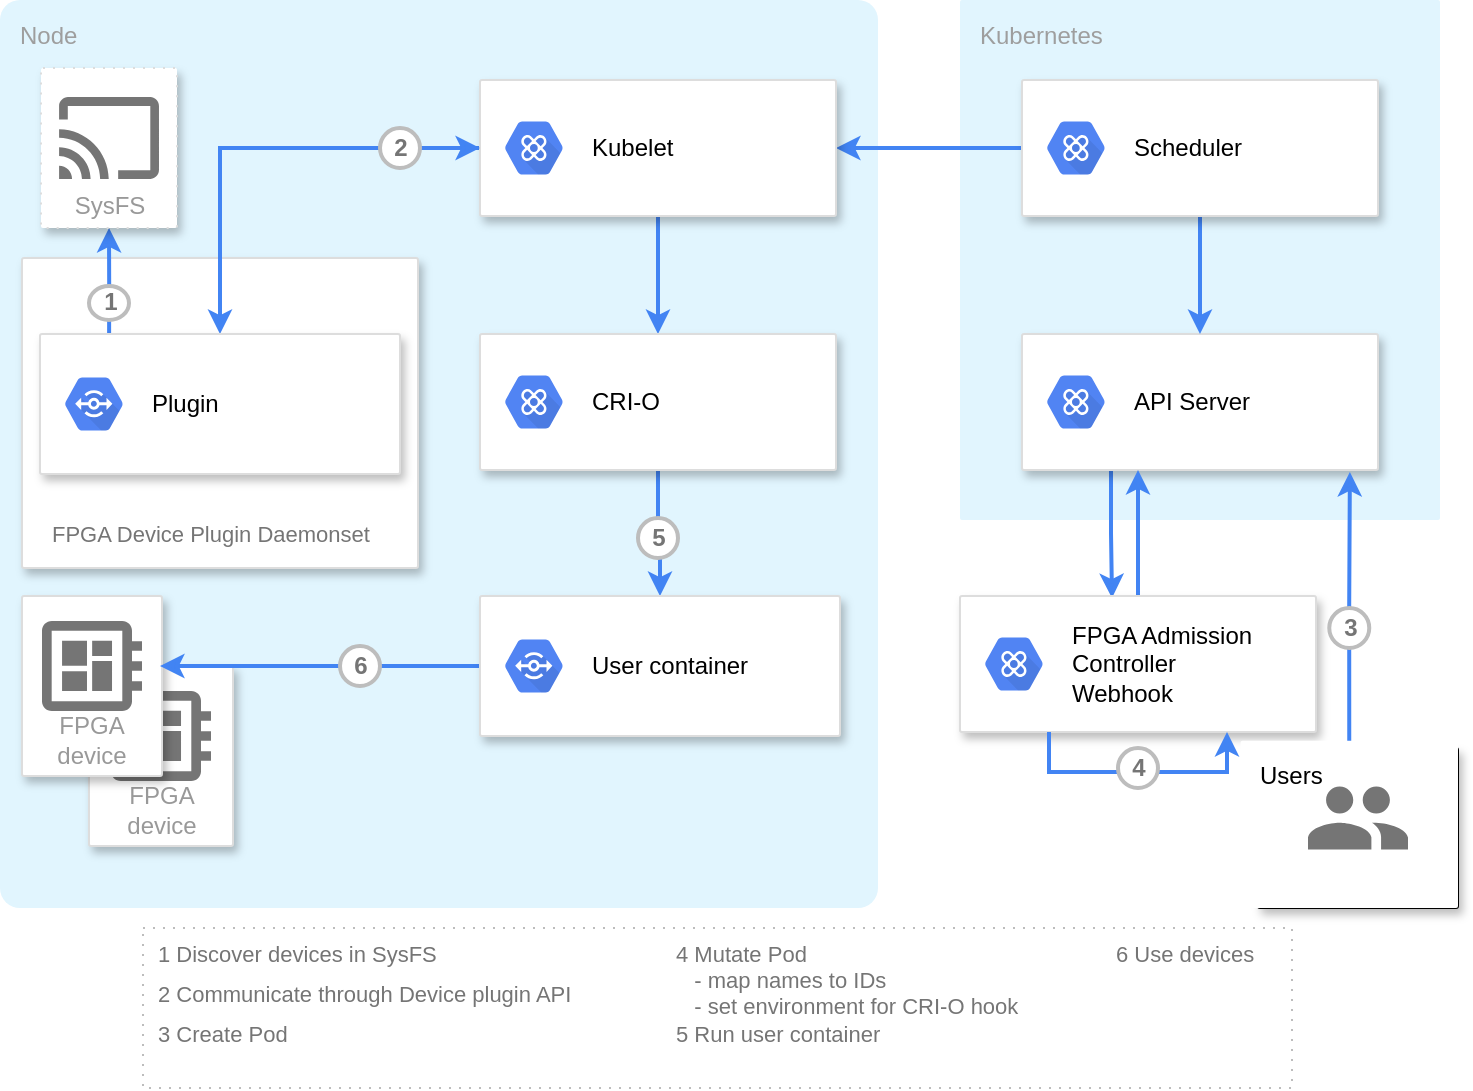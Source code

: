 <mxfile version="12.5.6" type="device"><diagram id="f106602c-feb2-e66a-4537-3a34d633f6aa" name="Page-1"><mxGraphModel dx="1038" dy="632" grid="1" gridSize="10" guides="1" tooltips="1" connect="1" arrows="1" fold="1" page="1" pageScale="1" pageWidth="1169" pageHeight="827" background="#ffffff" math="0" shadow="0"><root><mxCell id="0"/><mxCell id="1" parent="0"/><mxCell id="KYx4Pj8fMT2gdDbSYMlN-790" value="Node" style="rounded=1;absoluteArcSize=1;arcSize=20;html=1;strokeColor=none;gradientColor=none;shadow=0;dashed=0;strokeColor=none;fontSize=12;fontColor=#9E9E9E;align=left;verticalAlign=top;spacing=10;spacingTop=-4;fillColor=#E1F5FE;" parent="1" vertex="1"><mxGeometry x="221" y="166" width="439" height="454" as="geometry"/></mxCell><mxCell id="KYx4Pj8fMT2gdDbSYMlN-859" value="" style="strokeColor=#dddddd;fillColor=#ffffff;shadow=1;strokeWidth=1;rounded=1;absoluteArcSize=1;arcSize=2;fontSize=10;fontColor=#9E9E9E;align=center;html=1;" parent="1" vertex="1"><mxGeometry x="232" y="295" width="198" height="155" as="geometry"/></mxCell><mxCell id="753" value="Kubernetes" style="rounded=1;absoluteArcSize=1;arcSize=2;html=1;strokeColor=none;gradientColor=none;shadow=0;dashed=0;strokeColor=none;fontSize=12;fontColor=#9E9E9E;align=left;verticalAlign=top;spacing=10;spacingTop=-4;fillColor=#E1F5FE;" parent="1" vertex="1"><mxGeometry x="701" y="166" width="240" height="260" as="geometry"/></mxCell><mxCell id="779" value="" style="fillColor=#ffffff;strokeColor=#BDBDBD;strokeWidth=1;shadow=0;gradientColor=none;fontSize=10;fontColor=#9E9E9E;align=center;html=1;dashed=1;dashPattern=1 4;" parent="1" vertex="1" treatAsSingle="0"><mxGeometry x="292.5" y="630" width="574.5" height="80" as="geometry"/></mxCell><mxCell id="780" value="&lt;div&gt;3 Create Pod&lt;/div&gt;" style="strokeColor=none;fillColor=none;fontColor=#757575;align=left;html=1;fontStyle=0;spacingLeft=5;fontSize=11;verticalAlign=top;whiteSpace=wrap;spacingRight=5;" parent="779" vertex="1"><mxGeometry width="200" height="30" relative="1" as="geometry"><mxPoint y="40" as="offset"/></mxGeometry></mxCell><mxCell id="781" value="&lt;div&gt;4 Mutate Pod&lt;br&gt;&lt;/div&gt;&lt;div&gt;&amp;nbsp;&amp;nbsp; - map names to IDs&lt;br&gt;&lt;/div&gt;&lt;div&gt;&amp;nbsp;&amp;nbsp; - set environment for CRI-O hook&lt;br&gt;&lt;/div&gt;" style="strokeColor=none;fillColor=none;fontColor=#757575;align=left;html=1;fontStyle=0;spacingLeft=5;fontSize=11;verticalAlign=top;whiteSpace=wrap;spacingRight=5;" parent="779" vertex="1"><mxGeometry width="220" height="40" relative="1" as="geometry"><mxPoint x="259.5" as="offset"/></mxGeometry></mxCell><mxCell id="782" value="2 Communicate through Device plugin API" style="strokeColor=none;fillColor=none;fontColor=#757575;align=left;html=1;fontStyle=0;spacingLeft=5;fontSize=11;verticalAlign=top;whiteSpace=wrap;spacingRight=5;" parent="779" vertex="1"><mxGeometry width="260" height="30" relative="1" as="geometry"><mxPoint y="20" as="offset"/></mxGeometry></mxCell><mxCell id="KYx4Pj8fMT2gdDbSYMlN-925" value="5 Run user container" style="strokeColor=none;fillColor=none;fontColor=#757575;align=left;html=1;fontStyle=0;spacingLeft=5;fontSize=11;verticalAlign=top;whiteSpace=wrap;spacingRight=5;" parent="779" vertex="1"><mxGeometry width="230" height="30" relative="1" as="geometry"><mxPoint x="259.5" y="40" as="offset"/></mxGeometry></mxCell><mxCell id="KYx4Pj8fMT2gdDbSYMlN-926" value="6 Use devices" style="strokeColor=none;fillColor=none;fontColor=#757575;align=left;html=1;fontStyle=0;spacingLeft=5;fontSize=11;verticalAlign=top;whiteSpace=wrap;spacingRight=5;" parent="779" vertex="1"><mxGeometry width="110" height="30" relative="1" as="geometry"><mxPoint x="479.5" as="offset"/></mxGeometry></mxCell><mxCell id="KYx4Pj8fMT2gdDbSYMlN-950" value="1 Discover devices in SysFS" style="strokeColor=none;fillColor=none;fontColor=#757575;align=left;html=1;fontStyle=0;spacingLeft=5;fontSize=11;verticalAlign=top;whiteSpace=wrap;spacingRight=5;" parent="779" vertex="1"><mxGeometry width="240" height="30" relative="1" as="geometry"><mxPoint as="offset"/></mxGeometry></mxCell><mxCell id="KYx4Pj8fMT2gdDbSYMlN-962" value="FPGA Device Plugin Daemonset" style="strokeColor=none;fillColor=none;fontColor=#757575;align=left;html=1;fontStyle=0;spacingLeft=5;fontSize=11;verticalAlign=top;whiteSpace=wrap;spacingRight=5;" parent="779" vertex="1"><mxGeometry width="240" height="30" relative="1" as="geometry"><mxPoint x="-52.5" y="-210" as="offset"/></mxGeometry></mxCell><mxCell id="KYx4Pj8fMT2gdDbSYMlN-975" style="edgeStyle=orthogonalEdgeStyle;rounded=0;orthogonalLoop=1;jettySize=auto;html=1;exitX=0.25;exitY=1;exitDx=0;exitDy=0;entryX=0.427;entryY=0.015;entryDx=0;entryDy=0;entryPerimeter=0;strokeColor=#4284F3;strokeWidth=2;fontFamily=Helvetica;" parent="1" source="KYx4Pj8fMT2gdDbSYMlN-795" target="KYx4Pj8fMT2gdDbSYMlN-812" edge="1"><mxGeometry relative="1" as="geometry"/></mxCell><mxCell id="KYx4Pj8fMT2gdDbSYMlN-795" value="" style="strokeColor=#dddddd;fillColor=#ffffff;shadow=1;strokeWidth=1;rounded=1;absoluteArcSize=1;arcSize=2;fontSize=10;fontColor=#9E9E9E;align=center;html=1;" parent="1" vertex="1" treatAsSingle="0"><mxGeometry x="732" y="333" width="178" height="68" as="geometry"/></mxCell><mxCell id="KYx4Pj8fMT2gdDbSYMlN-796" value="&lt;font color=&quot;#000000&quot;&gt;API Server&lt;/font&gt;" style="dashed=0;connectable=0;html=1;fillColor=#5184F3;strokeColor=none;shape=mxgraph.gcp2.hexIcon;prIcon=apigee_api_platform;part=1;labelPosition=right;verticalLabelPosition=middle;align=left;verticalAlign=middle;spacingLeft=5;fontColor=#999999;fontSize=12;" parent="KYx4Pj8fMT2gdDbSYMlN-795" vertex="1"><mxGeometry y="0.5" width="44" height="39" relative="1" as="geometry"><mxPoint x="5" y="-19.5" as="offset"/></mxGeometry></mxCell><mxCell id="KYx4Pj8fMT2gdDbSYMlN-819" style="edgeStyle=orthogonalEdgeStyle;rounded=0;orthogonalLoop=1;jettySize=auto;html=1;exitX=0.5;exitY=1;exitDx=0;exitDy=0;strokeColor=#4284F3;strokeWidth=2;" parent="1" source="KYx4Pj8fMT2gdDbSYMlN-810" target="KYx4Pj8fMT2gdDbSYMlN-795" edge="1"><mxGeometry relative="1" as="geometry"/></mxCell><mxCell id="KYx4Pj8fMT2gdDbSYMlN-870" style="edgeStyle=orthogonalEdgeStyle;rounded=0;orthogonalLoop=1;jettySize=auto;html=1;exitX=0;exitY=0.5;exitDx=0;exitDy=0;entryX=1;entryY=0.5;entryDx=0;entryDy=0;strokeColor=#4284F3;strokeWidth=2;fontFamily=Helvetica;" parent="1" source="KYx4Pj8fMT2gdDbSYMlN-810" target="KYx4Pj8fMT2gdDbSYMlN-857" edge="1"><mxGeometry relative="1" as="geometry"/></mxCell><mxCell id="KYx4Pj8fMT2gdDbSYMlN-810" value="" style="strokeColor=#dddddd;fillColor=#ffffff;shadow=1;strokeWidth=1;rounded=1;absoluteArcSize=1;arcSize=2;fontSize=10;fontColor=#9E9E9E;align=center;html=1;" parent="1" vertex="1" treatAsSingle="0"><mxGeometry x="732" y="206" width="178" height="68" as="geometry"/></mxCell><mxCell id="KYx4Pj8fMT2gdDbSYMlN-811" value="&lt;font color=&quot;#000000&quot;&gt;Scheduler&lt;br&gt;&lt;/font&gt;" style="dashed=0;connectable=0;html=1;fillColor=#5184F3;strokeColor=none;shape=mxgraph.gcp2.hexIcon;prIcon=apigee_api_platform;part=1;labelPosition=right;verticalLabelPosition=middle;align=left;verticalAlign=middle;spacingLeft=5;fontColor=#999999;fontSize=12;" parent="KYx4Pj8fMT2gdDbSYMlN-810" vertex="1"><mxGeometry y="0.5" width="44" height="39" relative="1" as="geometry"><mxPoint x="5" y="-19.5" as="offset"/></mxGeometry></mxCell><mxCell id="KYx4Pj8fMT2gdDbSYMlN-974" value="" style="edgeStyle=orthogonalEdgeStyle;rounded=0;orthogonalLoop=1;jettySize=auto;html=1;strokeColor=#4284F3;strokeWidth=2;fontFamily=Helvetica;" parent="1" source="KYx4Pj8fMT2gdDbSYMlN-812" target="KYx4Pj8fMT2gdDbSYMlN-795" edge="1"><mxGeometry relative="1" as="geometry"><Array as="points"><mxPoint x="790" y="420"/><mxPoint x="790" y="420"/></Array></mxGeometry></mxCell><mxCell id="KYx4Pj8fMT2gdDbSYMlN-812" value="" style="strokeColor=#dddddd;fillColor=#ffffff;shadow=1;strokeWidth=1;rounded=1;absoluteArcSize=1;arcSize=2;fontSize=10;fontColor=#9E9E9E;align=center;html=1;" parent="1" vertex="1" treatAsSingle="0"><mxGeometry x="701" y="464" width="178" height="68" as="geometry"/></mxCell><mxCell id="KYx4Pj8fMT2gdDbSYMlN-813" value="&lt;div&gt;&lt;font color=&quot;#000000&quot;&gt;FPGA Admission&lt;/font&gt;&lt;/div&gt;&lt;div&gt;&lt;font color=&quot;#000000&quot;&gt;Controller&lt;/font&gt;&lt;/div&gt;&lt;div&gt;&lt;font color=&quot;#000000&quot;&gt;Webhook&lt;br&gt;&lt;/font&gt;&lt;/div&gt;" style="dashed=0;connectable=0;html=1;fillColor=#5184F3;strokeColor=none;shape=mxgraph.gcp2.hexIcon;prIcon=apigee_api_platform;part=1;labelPosition=right;verticalLabelPosition=middle;align=left;verticalAlign=middle;spacingLeft=5;fontColor=#999999;fontSize=12;" parent="KYx4Pj8fMT2gdDbSYMlN-812" vertex="1"><mxGeometry y="0.5" width="44" height="39" relative="1" as="geometry"><mxPoint x="5" y="-19.5" as="offset"/></mxGeometry></mxCell><mxCell id="KYx4Pj8fMT2gdDbSYMlN-887" style="edgeStyle=orthogonalEdgeStyle;rounded=0;orthogonalLoop=1;jettySize=auto;html=1;exitX=0;exitY=0.5;exitDx=0;exitDy=0;strokeColor=#4284F3;strokeWidth=2;fontFamily=Helvetica;" parent="1" source="KYx4Pj8fMT2gdDbSYMlN-857" target="KYx4Pj8fMT2gdDbSYMlN-881" edge="1"><mxGeometry relative="1" as="geometry"/></mxCell><mxCell id="KYx4Pj8fMT2gdDbSYMlN-897" style="edgeStyle=orthogonalEdgeStyle;rounded=0;orthogonalLoop=1;jettySize=auto;html=1;exitX=0.5;exitY=1;exitDx=0;exitDy=0;entryX=0.5;entryY=0;entryDx=0;entryDy=0;strokeColor=#4284F3;strokeWidth=2;fontFamily=Helvetica;" parent="1" source="KYx4Pj8fMT2gdDbSYMlN-857" target="KYx4Pj8fMT2gdDbSYMlN-892" edge="1"><mxGeometry relative="1" as="geometry"/></mxCell><mxCell id="KYx4Pj8fMT2gdDbSYMlN-857" value="" style="strokeColor=#dddddd;fillColor=#ffffff;shadow=1;strokeWidth=1;rounded=1;absoluteArcSize=1;arcSize=2;fontSize=10;fontColor=#9E9E9E;align=center;html=1;" parent="1" vertex="1" treatAsSingle="0"><mxGeometry x="461" y="206" width="178" height="68" as="geometry"/></mxCell><mxCell id="KYx4Pj8fMT2gdDbSYMlN-858" value="&lt;font color=&quot;#000000&quot;&gt;Kubelet&lt;br&gt;&lt;/font&gt;" style="dashed=0;connectable=0;html=1;fillColor=#5184F3;strokeColor=none;shape=mxgraph.gcp2.hexIcon;prIcon=apigee_api_platform;part=1;labelPosition=right;verticalLabelPosition=middle;align=left;verticalAlign=middle;spacingLeft=5;fontColor=#999999;fontSize=12;" parent="KYx4Pj8fMT2gdDbSYMlN-857" vertex="1"><mxGeometry y="0.5" width="44" height="39" relative="1" as="geometry"><mxPoint x="5" y="-19.5" as="offset"/></mxGeometry></mxCell><mxCell id="KYx4Pj8fMT2gdDbSYMlN-949" style="edgeStyle=orthogonalEdgeStyle;rounded=0;orthogonalLoop=1;jettySize=auto;html=1;exitX=0.192;exitY=0;exitDx=0;exitDy=0;entryX=0.5;entryY=1;entryDx=0;entryDy=0;strokeColor=#4284F3;strokeWidth=2;fontFamily=Helvetica;exitPerimeter=0;" parent="1" source="KYx4Pj8fMT2gdDbSYMlN-881" target="KYx4Pj8fMT2gdDbSYMlN-942" edge="1"><mxGeometry relative="1" as="geometry"><Array as="points"><mxPoint x="276" y="310"/><mxPoint x="276" y="310"/></Array></mxGeometry></mxCell><mxCell id="KYx4Pj8fMT2gdDbSYMlN-881" value="" style="strokeColor=#dddddd;shadow=1;strokeWidth=1;rounded=1;absoluteArcSize=1;arcSize=2;fontFamily=Helvetica;" parent="1" vertex="1" treatAsSingle="0"><mxGeometry x="241" y="333" width="180" height="70" as="geometry"/></mxCell><mxCell id="KYx4Pj8fMT2gdDbSYMlN-882" value="&lt;font color=&quot;#000000&quot;&gt;Plugin&lt;/font&gt;" style="dashed=0;connectable=0;html=1;fillColor=#5184F3;strokeColor=none;shape=mxgraph.gcp2.hexIcon;prIcon=developer_portal;part=1;labelPosition=right;verticalLabelPosition=middle;align=left;verticalAlign=middle;spacingLeft=5;fontColor=#999999;fontSize=12;" parent="KYx4Pj8fMT2gdDbSYMlN-881" vertex="1"><mxGeometry y="0.5" width="44" height="39" relative="1" as="geometry"><mxPoint x="5" y="-19.5" as="offset"/></mxGeometry></mxCell><mxCell id="KYx4Pj8fMT2gdDbSYMlN-920" value="" style="edgeStyle=orthogonalEdgeStyle;rounded=0;orthogonalLoop=1;jettySize=auto;html=1;strokeColor=#4284F3;strokeWidth=2;fontFamily=Helvetica;" parent="1" source="KYx4Pj8fMT2gdDbSYMlN-886" target="KYx4Pj8fMT2gdDbSYMlN-857" edge="1"><mxGeometry relative="1" as="geometry"/></mxCell><mxCell id="KYx4Pj8fMT2gdDbSYMlN-886" value="2" style="shape=ellipse;fillColor=#ffffff;strokeColor=#BDBDBD;strokeWidth=2;shadow=0;gradientColor=none;fontColor=#757575;align=center;html=1;fontStyle=1;spacingTop=-1;" parent="1" vertex="1"><mxGeometry x="411" y="230" width="20" height="20" as="geometry"/></mxCell><mxCell id="KYx4Pj8fMT2gdDbSYMlN-788" value="" style="shadow=1;strokeWidth=1;rounded=1;absoluteArcSize=1;arcSize=2;labelPosition=center;verticalLabelPosition=middle;align=center;verticalAlign=bottom;spacingLeft=0;fontSize=12;whiteSpace=wrap;spacingBottom=2;" parent="1" vertex="1" treatAsSingle="0"><mxGeometry x="850" y="540" width="100" height="80" as="geometry"/></mxCell><mxCell id="756" value="Users" style="rounded=1;absoluteArcSize=1;arcSize=2;html=1;shadow=0;dashed=0;strokeColor=none;fontSize=12;align=left;verticalAlign=top;spacing=10;spacingTop=-4;" parent="KYx4Pj8fMT2gdDbSYMlN-788" vertex="1"><mxGeometry x="-8.736" y="-3.592" width="108.736" height="83.592" as="geometry"/></mxCell><mxCell id="KYx4Pj8fMT2gdDbSYMlN-789" value="" style="dashed=0;connectable=0;html=1;fillColor=#757575;strokeColor=none;shape=mxgraph.gcp2.users;part=1;" parent="KYx4Pj8fMT2gdDbSYMlN-788" vertex="1"><mxGeometry x="0.5" width="50" height="31.5" relative="1" as="geometry"><mxPoint x="-25" y="19.25" as="offset"/></mxGeometry></mxCell><mxCell id="KYx4Pj8fMT2gdDbSYMlN-957" style="edgeStyle=orthogonalEdgeStyle;rounded=0;orthogonalLoop=1;jettySize=auto;html=1;exitX=0.5;exitY=1;exitDx=0;exitDy=0;strokeColor=#4284F3;strokeWidth=2;fontFamily=Helvetica;" parent="1" source="KYx4Pj8fMT2gdDbSYMlN-892" target="KYx4Pj8fMT2gdDbSYMlN-931" edge="1"><mxGeometry relative="1" as="geometry"/></mxCell><mxCell id="KYx4Pj8fMT2gdDbSYMlN-892" value="" style="strokeColor=#dddddd;fillColor=#ffffff;shadow=1;strokeWidth=1;rounded=1;absoluteArcSize=1;arcSize=2;fontSize=10;fontColor=#9E9E9E;align=center;html=1;" parent="1" vertex="1" treatAsSingle="0"><mxGeometry x="461" y="333" width="178" height="68" as="geometry"/></mxCell><mxCell id="KYx4Pj8fMT2gdDbSYMlN-893" value="&lt;font color=&quot;#000000&quot;&gt;CRI-O&lt;br&gt;&lt;/font&gt;" style="dashed=0;connectable=0;html=1;fillColor=#5184F3;strokeColor=none;shape=mxgraph.gcp2.hexIcon;prIcon=apigee_api_platform;part=1;labelPosition=right;verticalLabelPosition=middle;align=left;verticalAlign=middle;spacingLeft=5;fontColor=#999999;fontSize=12;" parent="KYx4Pj8fMT2gdDbSYMlN-892" vertex="1"><mxGeometry y="0.5" width="44" height="39" relative="1" as="geometry"><mxPoint x="5" y="-19.5" as="offset"/></mxGeometry></mxCell><mxCell id="KYx4Pj8fMT2gdDbSYMlN-900" value="&#10;&#10;&#10;&#10;&#10;FPGA &#10;device" style="strokeColor=#dddddd;shadow=1;strokeWidth=1;rounded=1;absoluteArcSize=1;arcSize=2;labelPosition=center;verticalLabelPosition=middle;align=center;verticalAlign=bottom;spacingLeft=0;fontColor=#999999;fontSize=12;whiteSpace=wrap;spacingBottom=2;spacing=1;" parent="1" vertex="1" treatAsSingle="0"><mxGeometry x="265.5" y="499" width="72" height="90" as="geometry"/></mxCell><mxCell id="KYx4Pj8fMT2gdDbSYMlN-901" value="" style="dashed=0;connectable=0;html=1;fillColor=#757575;strokeColor=none;shape=mxgraph.gcp2.circuit_board;part=1;" parent="KYx4Pj8fMT2gdDbSYMlN-900" vertex="1"><mxGeometry x="0.5" width="50" height="45" relative="1" as="geometry"><mxPoint x="-25" y="12.5" as="offset"/></mxGeometry></mxCell><mxCell id="KYx4Pj8fMT2gdDbSYMlN-898" value="&#10;&#10;&#10;&#10;&#10;FPGA &#10;device" style="strokeColor=#dddddd;shadow=1;strokeWidth=1;rounded=1;absoluteArcSize=1;arcSize=2;labelPosition=center;verticalLabelPosition=middle;align=center;verticalAlign=bottom;spacingLeft=0;fontColor=#999999;fontSize=12;whiteSpace=wrap;spacingBottom=2;spacing=1;" parent="1" vertex="1" treatAsSingle="0"><mxGeometry x="232" y="464" width="70" height="90" as="geometry"/></mxCell><mxCell id="KYx4Pj8fMT2gdDbSYMlN-899" value="" style="dashed=0;connectable=0;html=1;fillColor=#757575;strokeColor=none;shape=mxgraph.gcp2.circuit_board;part=1;" parent="KYx4Pj8fMT2gdDbSYMlN-898" vertex="1"><mxGeometry x="0.5" width="50" height="45" relative="1" as="geometry"><mxPoint x="-25" y="12.5" as="offset"/></mxGeometry></mxCell><mxCell id="KYx4Pj8fMT2gdDbSYMlN-927" value="5" style="shape=ellipse;fillColor=#ffffff;strokeColor=#BDBDBD;strokeWidth=2;shadow=0;gradientColor=none;fontColor=#757575;align=center;html=1;fontStyle=1;spacingTop=-1;" parent="1" vertex="1"><mxGeometry x="540" y="425" width="20" height="20" as="geometry"/></mxCell><mxCell id="KYx4Pj8fMT2gdDbSYMlN-963" style="edgeStyle=orthogonalEdgeStyle;rounded=0;orthogonalLoop=1;jettySize=auto;html=1;exitX=0;exitY=0.5;exitDx=0;exitDy=0;strokeColor=#4284F3;strokeWidth=2;fontFamily=Helvetica;" parent="1" source="KYx4Pj8fMT2gdDbSYMlN-931" edge="1"><mxGeometry relative="1" as="geometry"><mxPoint x="301" y="499" as="targetPoint"/><Array as="points"><mxPoint x="301" y="499"/></Array></mxGeometry></mxCell><mxCell id="KYx4Pj8fMT2gdDbSYMlN-931" value="" style="strokeColor=#dddddd;shadow=1;strokeWidth=1;rounded=1;absoluteArcSize=1;arcSize=2;fontFamily=Helvetica;" parent="1" vertex="1" treatAsSingle="0"><mxGeometry x="461" y="464" width="180" height="70" as="geometry"/></mxCell><mxCell id="KYx4Pj8fMT2gdDbSYMlN-932" value="&lt;font color=&quot;#000000&quot;&gt;User container&lt;/font&gt;" style="dashed=0;connectable=0;html=1;fillColor=#5184F3;strokeColor=none;shape=mxgraph.gcp2.hexIcon;prIcon=developer_portal;part=1;labelPosition=right;verticalLabelPosition=middle;align=left;verticalAlign=middle;spacingLeft=5;fontColor=#999999;fontSize=12;" parent="KYx4Pj8fMT2gdDbSYMlN-931" vertex="1"><mxGeometry y="0.5" width="44" height="39" relative="1" as="geometry"><mxPoint x="5" y="-19.5" as="offset"/></mxGeometry></mxCell><mxCell id="KYx4Pj8fMT2gdDbSYMlN-942" value="SysFS" style="strokeColor=#dddddd;shadow=1;strokeWidth=1;rounded=1;absoluteArcSize=1;arcSize=2;labelPosition=center;verticalLabelPosition=middle;align=center;verticalAlign=bottom;spacingLeft=0;fontColor=#999999;fontSize=12;whiteSpace=wrap;spacingBottom=2;dashed=1;dashPattern=1 4;" parent="1" vertex="1" treatAsSingle="0"><mxGeometry x="241.5" y="200" width="68" height="80" as="geometry"/></mxCell><mxCell id="KYx4Pj8fMT2gdDbSYMlN-943" value="" style="dashed=0;connectable=0;html=1;fillColor=#757575;strokeColor=none;shape=mxgraph.gcp2.stream;part=1;" parent="KYx4Pj8fMT2gdDbSYMlN-942" vertex="1"><mxGeometry x="0.5" width="50" height="41" relative="1" as="geometry"><mxPoint x="-25" y="14.5" as="offset"/></mxGeometry></mxCell><mxCell id="KYx4Pj8fMT2gdDbSYMlN-947" value="1" style="shape=ellipse;fillColor=#ffffff;strokeColor=#BDBDBD;strokeWidth=2;shadow=0;gradientColor=none;fontColor=#757575;align=center;html=1;fontStyle=1;spacingTop=-1;" parent="1" vertex="1"><mxGeometry x="265.5" y="309" width="20" height="17" as="geometry"/></mxCell><mxCell id="KYx4Pj8fMT2gdDbSYMlN-934" value="6" style="shape=ellipse;fillColor=#ffffff;strokeColor=#BDBDBD;strokeWidth=2;shadow=0;gradientColor=none;fontColor=#757575;align=center;html=1;fontStyle=1;spacingTop=-1;" parent="1" vertex="1"><mxGeometry x="391" y="489" width="20" height="20" as="geometry"/></mxCell><mxCell id="KYx4Pj8fMT2gdDbSYMlN-969" style="edgeStyle=orthogonalEdgeStyle;rounded=0;orthogonalLoop=1;jettySize=auto;html=1;exitX=0.5;exitY=0;exitDx=0;exitDy=0;entryX=0.921;entryY=1.015;entryDx=0;entryDy=0;entryPerimeter=0;strokeColor=#4284F3;strokeWidth=2;fontFamily=Helvetica;" parent="1" source="756" target="KYx4Pj8fMT2gdDbSYMlN-795" edge="1"><mxGeometry relative="1" as="geometry"/></mxCell><mxCell id="KYx4Pj8fMT2gdDbSYMlN-843" value="3" style="shape=ellipse;fillColor=#ffffff;strokeColor=#BDBDBD;strokeWidth=2;shadow=0;gradientColor=none;fontColor=#757575;align=center;html=1;fontStyle=1;spacingTop=-1;" parent="1" vertex="1"><mxGeometry x="885.63" y="470" width="20" height="20" as="geometry"/></mxCell><mxCell id="KYx4Pj8fMT2gdDbSYMlN-976" style="edgeStyle=orthogonalEdgeStyle;rounded=0;orthogonalLoop=1;jettySize=auto;html=1;exitX=0.25;exitY=1;exitDx=0;exitDy=0;entryX=0.75;entryY=1;entryDx=0;entryDy=0;strokeColor=#4284F3;strokeWidth=2;fontFamily=Helvetica;" parent="1" source="KYx4Pj8fMT2gdDbSYMlN-812" target="KYx4Pj8fMT2gdDbSYMlN-812" edge="1"><mxGeometry relative="1" as="geometry"/></mxCell><mxCell id="776" value="4" style="shape=ellipse;fillColor=#ffffff;strokeColor=#BDBDBD;strokeWidth=2;shadow=0;gradientColor=none;fontColor=#757575;align=center;html=1;fontStyle=1;spacingTop=-1;" parent="1" vertex="1"><mxGeometry x="780" y="540" width="20" height="20" as="geometry"/></mxCell></root></mxGraphModel></diagram></mxfile>